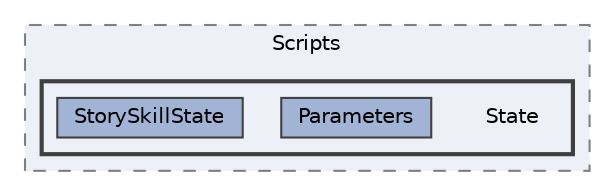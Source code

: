 digraph "004_Character/Scripts/State"
{
 // LATEX_PDF_SIZE
  bgcolor="transparent";
  edge [fontname=Helvetica,fontsize=10,labelfontname=Helvetica,labelfontsize=10];
  node [fontname=Helvetica,fontsize=10,shape=box,height=0.2,width=0.4];
  compound=true
  subgraph clusterdir_d2acd55a153654df65cb8cc4dae0eb89 {
    graph [ bgcolor="#edf0f7", pencolor="grey50", label="Scripts", fontname=Helvetica,fontsize=10 style="filled,dashed", URL="dir_d2acd55a153654df65cb8cc4dae0eb89.html",tooltip=""]
  subgraph clusterdir_4c67cd7773983af074da0835fad551e5 {
    graph [ bgcolor="#edf0f7", pencolor="grey25", label="", fontname=Helvetica,fontsize=10 style="filled,bold", URL="dir_4c67cd7773983af074da0835fad551e5.html",tooltip=""]
    dir_4c67cd7773983af074da0835fad551e5 [shape=plaintext, label="State"];
  dir_99a7ba10010c859c46c2a3dd36963666 [label="Parameters", fillcolor="#a2b4d6", color="grey25", style="filled", URL="dir_99a7ba10010c859c46c2a3dd36963666.html",tooltip=""];
  dir_05b89560ad28b9d59a078d30f5361f10 [label="StorySkillState", fillcolor="#a2b4d6", color="grey25", style="filled", URL="dir_05b89560ad28b9d59a078d30f5361f10.html",tooltip=""];
  }
  }
}
